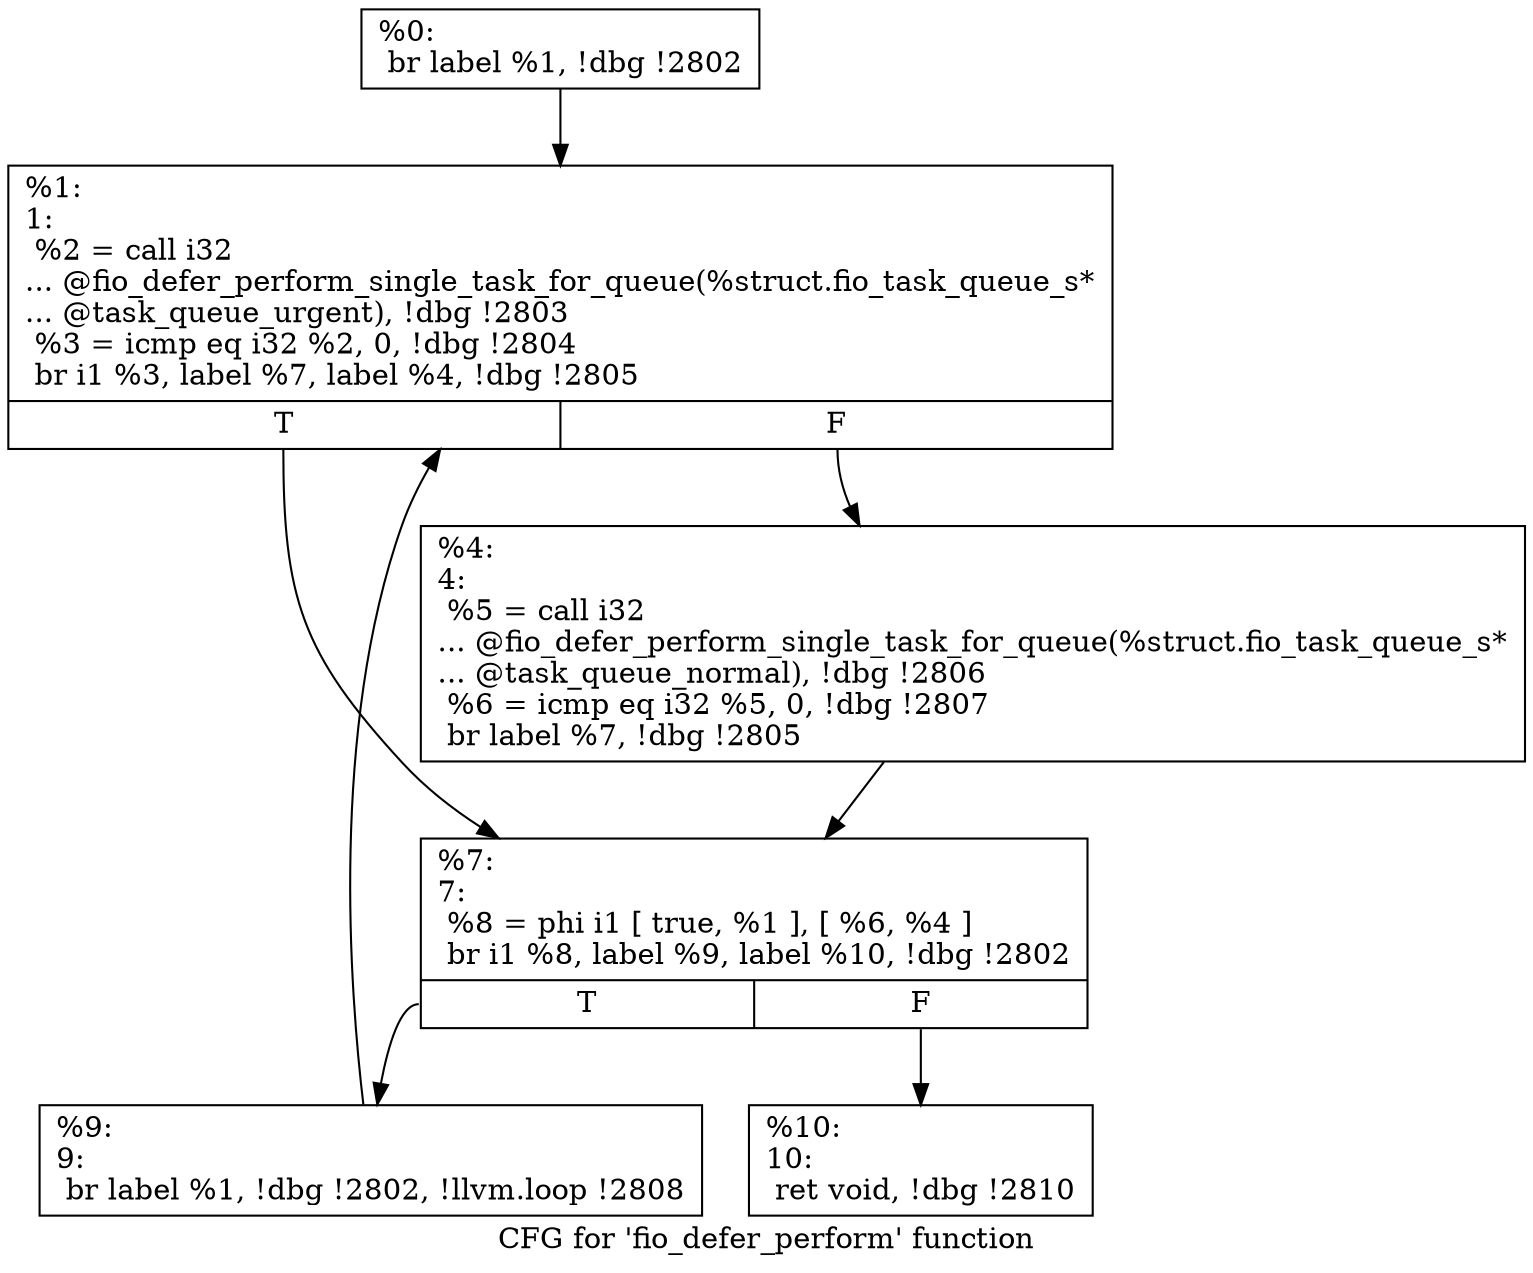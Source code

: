 digraph "CFG for 'fio_defer_perform' function" {
	label="CFG for 'fio_defer_perform' function";

	Node0x556851455410 [shape=record,label="{%0:\l  br label %1, !dbg !2802\l}"];
	Node0x556851455410 -> Node0x5568514572c0;
	Node0x5568514572c0 [shape=record,label="{%1:\l1:                                                \l  %2 = call i32\l... @fio_defer_perform_single_task_for_queue(%struct.fio_task_queue_s*\l... @task_queue_urgent), !dbg !2803\l  %3 = icmp eq i32 %2, 0, !dbg !2804\l  br i1 %3, label %7, label %4, !dbg !2805\l|{<s0>T|<s1>F}}"];
	Node0x5568514572c0:s0 -> Node0x556851457360;
	Node0x5568514572c0:s1 -> Node0x556851457310;
	Node0x556851457310 [shape=record,label="{%4:\l4:                                                \l  %5 = call i32\l... @fio_defer_perform_single_task_for_queue(%struct.fio_task_queue_s*\l... @task_queue_normal), !dbg !2806\l  %6 = icmp eq i32 %5, 0, !dbg !2807\l  br label %7, !dbg !2805\l}"];
	Node0x556851457310 -> Node0x556851457360;
	Node0x556851457360 [shape=record,label="{%7:\l7:                                                \l  %8 = phi i1 [ true, %1 ], [ %6, %4 ]\l  br i1 %8, label %9, label %10, !dbg !2802\l|{<s0>T|<s1>F}}"];
	Node0x556851457360:s0 -> Node0x5568514573b0;
	Node0x556851457360:s1 -> Node0x556851457400;
	Node0x5568514573b0 [shape=record,label="{%9:\l9:                                                \l  br label %1, !dbg !2802, !llvm.loop !2808\l}"];
	Node0x5568514573b0 -> Node0x5568514572c0;
	Node0x556851457400 [shape=record,label="{%10:\l10:                                               \l  ret void, !dbg !2810\l}"];
}
